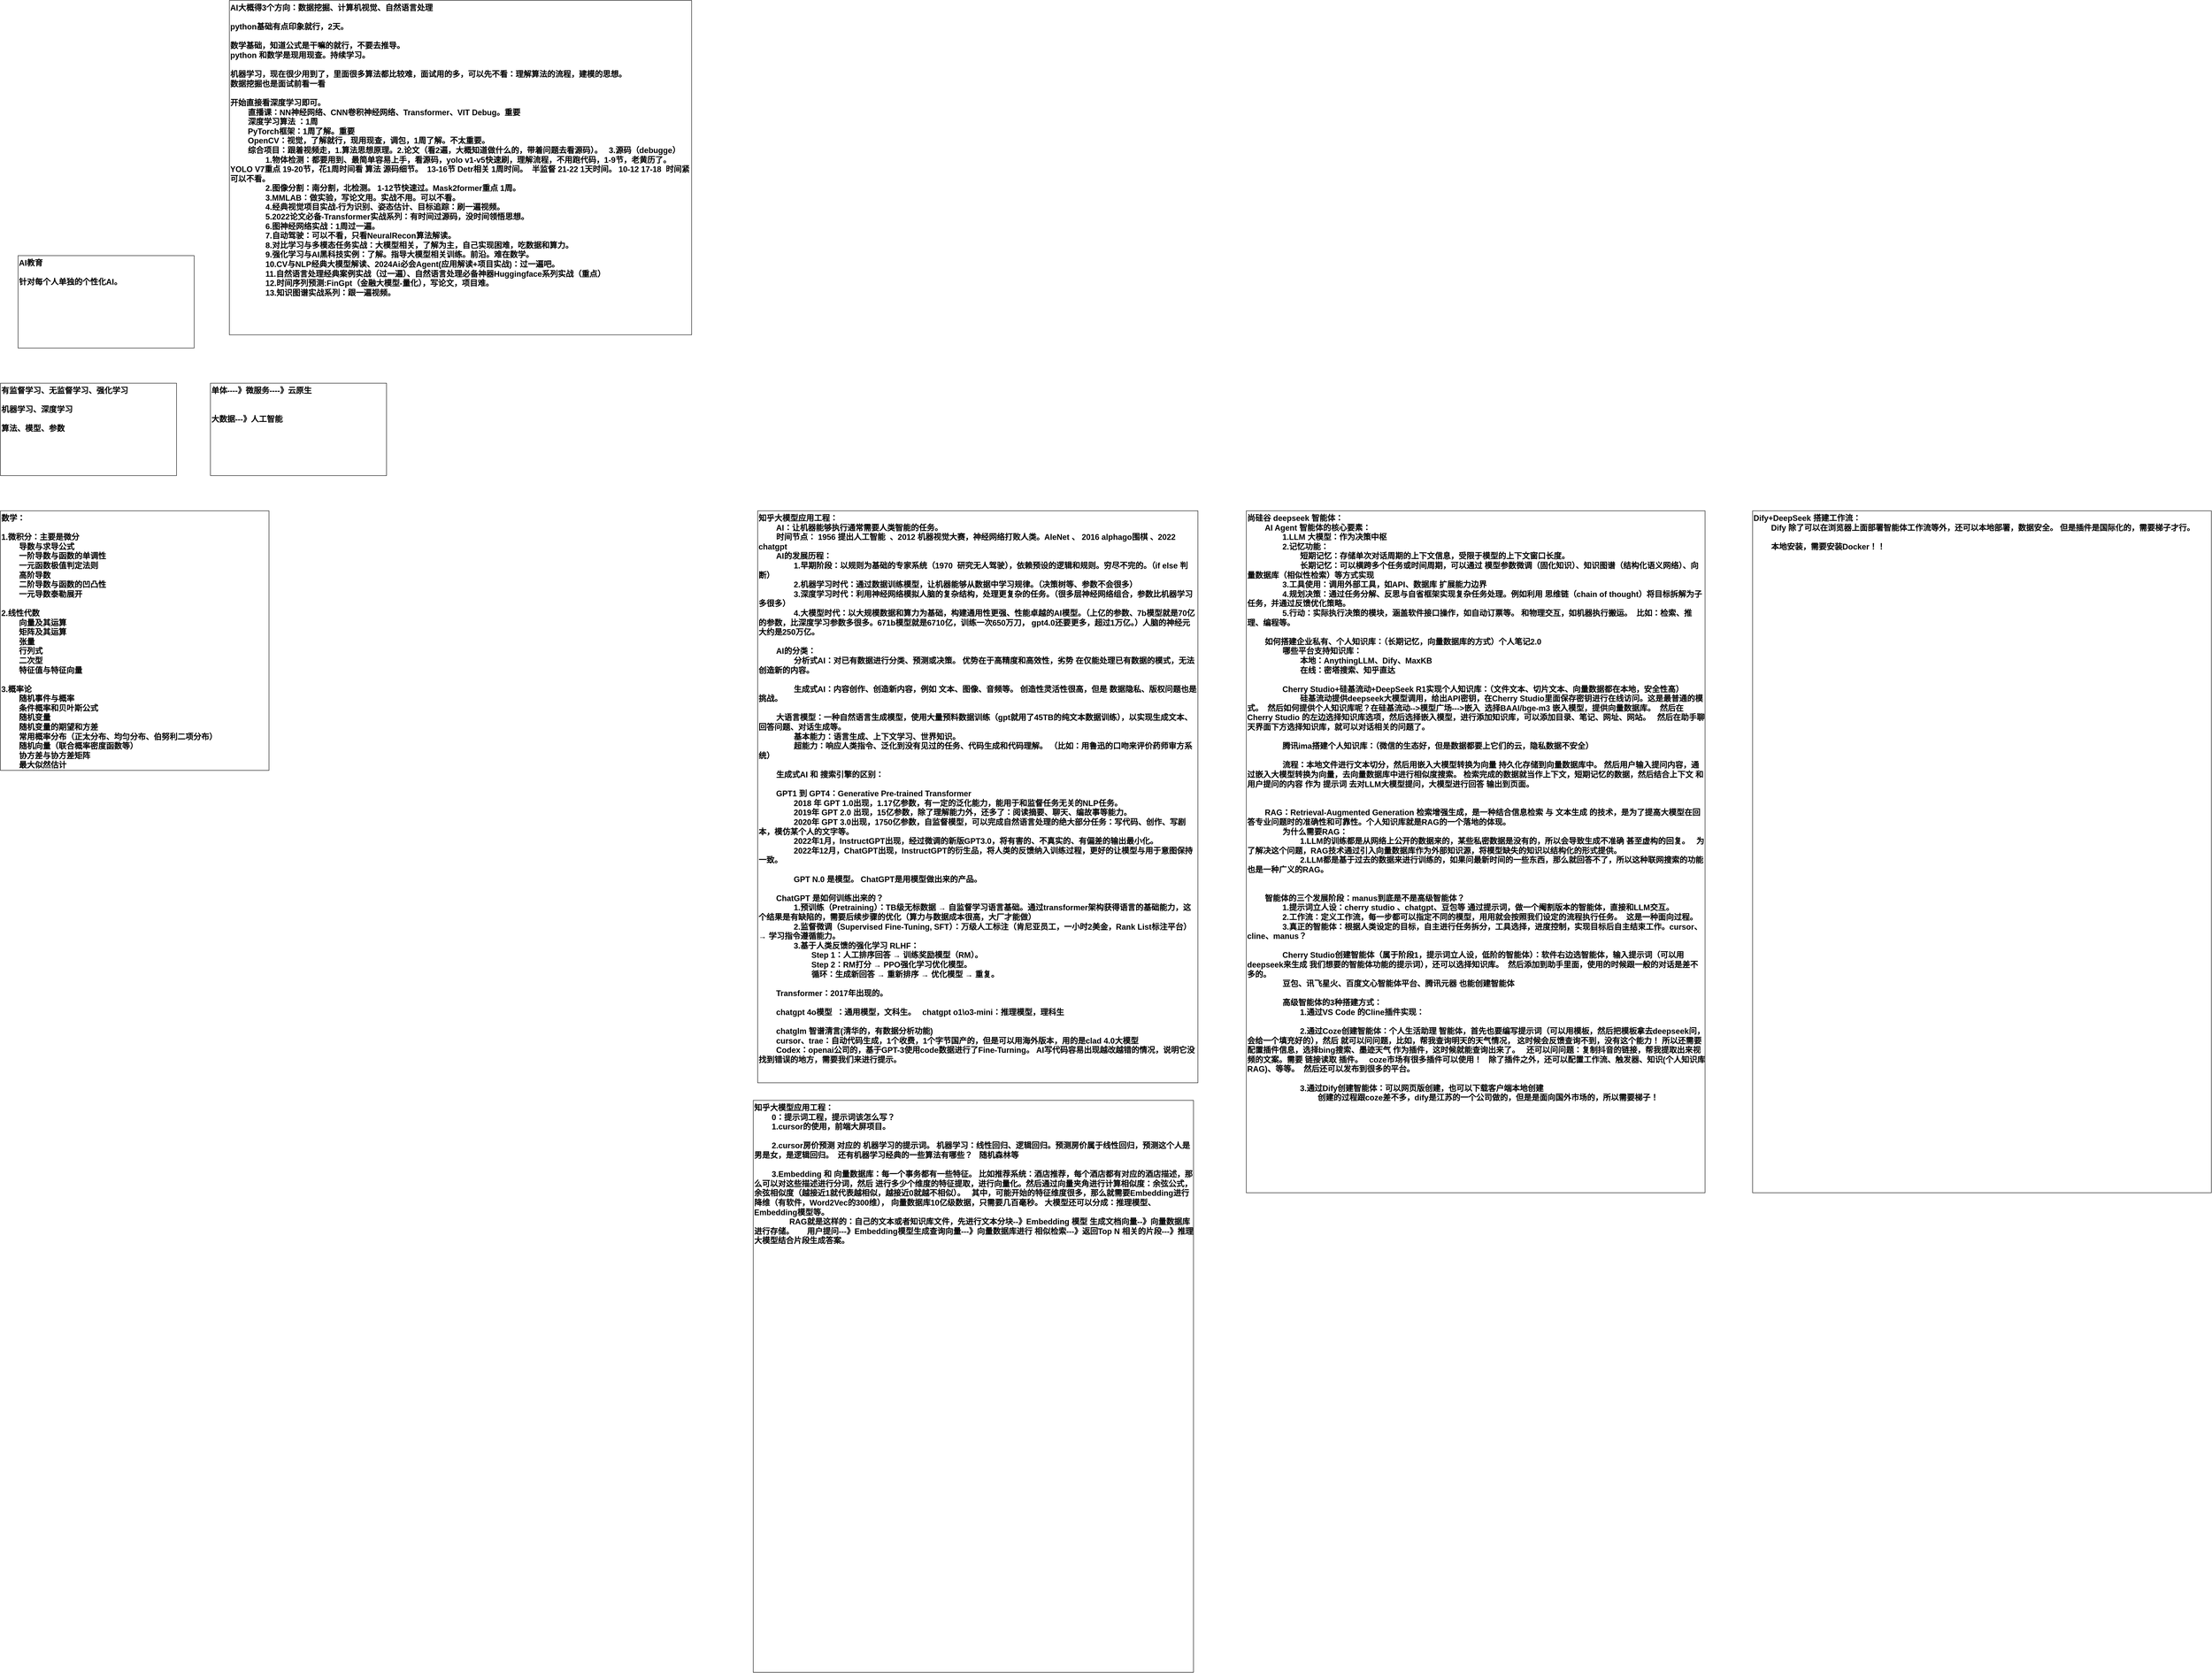 <mxfile version="28.0.1">
  <diagram name="第 1 页" id="s3n8gG0fuKqffe70A_rA">
    <mxGraphModel dx="2341" dy="2388" grid="1" gridSize="10" guides="1" tooltips="1" connect="1" arrows="1" fold="1" page="1" pageScale="1" pageWidth="827" pageHeight="1169" math="0" shadow="0">
      <root>
        <mxCell id="0" />
        <mxCell id="1" parent="0" />
        <mxCell id="pCqtwlNCeUda_szj-wWr-1" value="有监督学习、无监督学习、强化学习&lt;div&gt;&lt;br&gt;&lt;/div&gt;&lt;div&gt;机器学习、深度学习&lt;/div&gt;&lt;div&gt;&lt;br&gt;&lt;/div&gt;&lt;div&gt;算法、模型、参数&lt;/div&gt;" style="rounded=0;whiteSpace=wrap;html=1;strokeWidth=1;fontSize=18;verticalAlign=top;align=left;fontStyle=1" parent="1" vertex="1">
          <mxGeometry x="350" y="350" width="400" height="210" as="geometry" />
        </mxCell>
        <mxCell id="pCqtwlNCeUda_szj-wWr-2" value="单体----》微服务----》云原生&lt;div&gt;&lt;br&gt;&lt;/div&gt;&lt;div&gt;&lt;br&gt;&lt;/div&gt;&lt;div&gt;大数据---》人工智能&lt;/div&gt;" style="rounded=0;whiteSpace=wrap;html=1;strokeWidth=1;fontSize=18;verticalAlign=top;align=left;fontStyle=1" parent="1" vertex="1">
          <mxGeometry x="827" y="350" width="400" height="210" as="geometry" />
        </mxCell>
        <mxCell id="pCqtwlNCeUda_szj-wWr-3" value="AI教育&lt;div&gt;&lt;br&gt;&lt;/div&gt;&lt;div&gt;针对每个人单独的个性化AI。&lt;/div&gt;" style="rounded=0;whiteSpace=wrap;html=1;strokeWidth=1;fontSize=18;verticalAlign=top;align=left;fontStyle=1" parent="1" vertex="1">
          <mxGeometry x="390" y="60" width="400" height="210" as="geometry" />
        </mxCell>
        <mxCell id="UERRzto7p0Ywzh5H4U2g-1" value="&lt;div&gt;AI大概得3个方向：数据挖掘、计算机视觉、自然语言处理&lt;/div&gt;&lt;div&gt;&lt;br&gt;&lt;/div&gt;python基础有点印象就行，2天。&lt;div&gt;&lt;br&gt;&lt;/div&gt;&lt;div&gt;数学基础，知道公式是干嘛的就行，不要去推导。&lt;/div&gt;&lt;div&gt;python 和数学是现用现查。持续学习。&lt;/div&gt;&lt;div&gt;&lt;br&gt;&lt;/div&gt;&lt;div&gt;机器学习，现在很少用到了，里面很多算法都比较难，面试用的多，可以先不看：理解算法的流程，建模的思想。&lt;/div&gt;&lt;div&gt;数据挖掘也是面试前看一看&lt;/div&gt;&lt;div&gt;&lt;br&gt;&lt;/div&gt;&lt;div&gt;开始直接看深度学习即可。&lt;/div&gt;&lt;div&gt;&lt;span style=&quot;white-space: pre;&quot;&gt;&#x9;&lt;/span&gt;直播课：NN神经网络、CNN卷积神经网络、Transformer、VIT Debug。重要&lt;br&gt;&lt;/div&gt;&lt;div&gt;&lt;span style=&quot;white-space: pre;&quot;&gt;&#x9;&lt;/span&gt;深度学习算法 ：1周&lt;br&gt;&lt;/div&gt;&lt;div&gt;&lt;span style=&quot;white-space: pre;&quot;&gt;&#x9;&lt;/span&gt;PyTorch框架：1周了解。重要&lt;br&gt;&lt;/div&gt;&lt;div&gt;&lt;span style=&quot;white-space: pre;&quot;&gt;&#x9;&lt;/span&gt;OpenCV：视觉，了解就行，现用现查，调包，1周了解。不太重要。&lt;br&gt;&lt;/div&gt;&lt;div&gt;&lt;span style=&quot;white-space: pre;&quot;&gt;&#x9;&lt;/span&gt;综合项目：跟着视频走，1.算法思想原理。2.论文（看2遍，大概知道做什么的，带着问题去看源码）。&amp;nbsp; &amp;nbsp;3.源码（debugge）&amp;nbsp;&amp;nbsp;&lt;br&gt;&lt;/div&gt;&lt;div&gt;&lt;span style=&quot;white-space: pre;&quot;&gt;&#x9;&lt;/span&gt;&lt;span style=&quot;white-space: pre;&quot;&gt;&#x9;&lt;/span&gt;1.物体检测：都要用到、最简单容易上手，看源码，yolo v1-v5快速刷，理解流程，不用跑代码，1-9节，老黄历了。YOLO V7重点 19-20节，花1周时间看 算法 源码细节。&amp;nbsp; 13-16节 Detr相关 1周时间。&amp;nbsp; 半监督 21-22 1天时间。 10-12 17-18&amp;nbsp; 时间紧可以不看。&lt;br&gt;&lt;/div&gt;&lt;div&gt;&lt;span style=&quot;white-space: pre;&quot;&gt;&#x9;&lt;/span&gt;&lt;span style=&quot;white-space: pre;&quot;&gt;&#x9;&lt;/span&gt;2.图像分割：南分割，北检测。 1-12节快速过。Mask2former重点 1周。&lt;br&gt;&lt;/div&gt;&lt;div&gt;&lt;span style=&quot;white-space: pre;&quot;&gt;&#x9;&lt;/span&gt;&lt;span style=&quot;white-space: pre;&quot;&gt;&#x9;&lt;/span&gt;3.MMLAB：做实验，写论文用。实战不用。可以不看。&lt;br&gt;&lt;/div&gt;&lt;div&gt;&lt;span style=&quot;white-space: pre;&quot;&gt;&#x9;&lt;/span&gt;&lt;span style=&quot;white-space: pre;&quot;&gt;&#x9;&lt;/span&gt;4.&lt;span style=&quot;background-color: initial;&quot;&gt;经典视觉项目实战-行为识别、姿态估计、目标追踪：刷一遍视频。&lt;/span&gt;&lt;br&gt;&lt;/div&gt;&lt;div&gt;&lt;span style=&quot;background-color: initial;&quot;&gt;&lt;span style=&quot;white-space: pre;&quot;&gt;&#x9;&lt;/span&gt;&lt;span style=&quot;white-space: pre;&quot;&gt;&#x9;&lt;/span&gt;5.&lt;/span&gt;&lt;span style=&quot;background-color: initial;&quot;&gt;2022论⽂必备-Transformer实战系列：有时间过源码，没时间领悟思想。&lt;/span&gt;&lt;span style=&quot;background-color: initial;&quot;&gt;&lt;br&gt;&lt;/span&gt;&lt;/div&gt;&lt;div&gt;&lt;span style=&quot;background-color: initial;&quot;&gt;&lt;span style=&quot;white-space: pre;&quot;&gt;&#x9;&lt;/span&gt;&lt;span style=&quot;white-space: pre;&quot;&gt;&#x9;&lt;/span&gt;6.&lt;/span&gt;&lt;span style=&quot;background-color: initial;&quot;&gt;图神经网络实战：1周过一遍。&lt;/span&gt;&lt;span style=&quot;background-color: initial;&quot;&gt;&lt;br&gt;&lt;/span&gt;&lt;/div&gt;&lt;div&gt;&lt;span style=&quot;background-color: initial;&quot;&gt;&lt;span style=&quot;white-space: pre;&quot;&gt;&#x9;&lt;/span&gt;&lt;span style=&quot;white-space: pre;&quot;&gt;&#x9;&lt;/span&gt;7.自动驾驶：可以不看，只看&lt;/span&gt;&lt;span style=&quot;background-color: initial;&quot;&gt;NeuralRecon算法解读。&lt;/span&gt;&lt;span style=&quot;background-color: initial;&quot;&gt;&lt;br&gt;&lt;/span&gt;&lt;/div&gt;&lt;div&gt;&lt;span style=&quot;background-color: initial;&quot;&gt;&lt;span style=&quot;white-space: pre;&quot;&gt;&#x9;&lt;/span&gt;&lt;span style=&quot;white-space: pre;&quot;&gt;&#x9;&lt;/span&gt;8.&lt;/span&gt;&lt;span style=&quot;background-color: initial;&quot;&gt;对比学习与多模态任务实战：大模型相关，了解为主，自己实现困难，吃数据和算力。&lt;/span&gt;&lt;/div&gt;&lt;div&gt;&lt;span style=&quot;background-color: initial;&quot;&gt;&lt;span style=&quot;white-space: pre;&quot;&gt;&#x9;&lt;/span&gt;&lt;span style=&quot;white-space: pre;&quot;&gt;&#x9;&lt;/span&gt;9.&lt;/span&gt;&lt;span style=&quot;background-color: initial;&quot;&gt;强化学习与AI黑科技实例：了解。指导大模型相关训练。前沿。难在数学。&lt;/span&gt;&lt;span style=&quot;background-color: initial;&quot;&gt;&lt;br&gt;&lt;/span&gt;&lt;/div&gt;&lt;div&gt;&lt;span style=&quot;background-color: initial;&quot;&gt;&lt;span style=&quot;white-space: pre;&quot;&gt;&#x9;&lt;/span&gt;&lt;span style=&quot;white-space: pre;&quot;&gt;&#x9;&lt;/span&gt;10.&lt;/span&gt;&lt;span style=&quot;background-color: initial;&quot;&gt;CV与NLP经典大模型解读、&lt;/span&gt;&lt;span style=&quot;background-color: initial;&quot;&gt;2024Ai必会Agent(应用解读+项目实战)：过一遍吧。&lt;/span&gt;&lt;span style=&quot;background-color: initial;&quot;&gt;&lt;br&gt;&lt;/span&gt;&lt;/div&gt;&lt;div&gt;&lt;span style=&quot;background-color: initial;&quot;&gt;&lt;span style=&quot;white-space: pre;&quot;&gt;&#x9;&lt;/span&gt;&lt;span style=&quot;white-space: pre;&quot;&gt;&#x9;&lt;/span&gt;11.&lt;/span&gt;&lt;span style=&quot;background-color: initial;&quot;&gt;自然语言处理经典案例实战（过一遍）、&lt;/span&gt;&lt;span style=&quot;background-color: initial;&quot;&gt;自然语言处理必备神器Huggingface系列实战（重点）&lt;/span&gt;&lt;span style=&quot;background-color: initial;&quot;&gt;&lt;br&gt;&lt;/span&gt;&lt;/div&gt;&lt;div&gt;&lt;span style=&quot;background-color: initial;&quot;&gt;&lt;span style=&quot;white-space: pre;&quot;&gt;&#x9;&lt;/span&gt;&lt;span style=&quot;white-space: pre;&quot;&gt;&#x9;&lt;/span&gt;12.&lt;/span&gt;&lt;span style=&quot;background-color: initial;&quot;&gt;时间序列预测:FinGpt（金融大模型-量化），写论文，项目难。&lt;/span&gt;&lt;span style=&quot;background-color: initial;&quot;&gt;&lt;br&gt;&lt;/span&gt;&lt;/div&gt;&lt;div&gt;&lt;span style=&quot;background-color: initial;&quot;&gt;&lt;span style=&quot;white-space: pre;&quot;&gt;&#x9;&lt;/span&gt;&lt;span style=&quot;white-space: pre;&quot;&gt;&#x9;&lt;/span&gt;13.&lt;/span&gt;&lt;span style=&quot;background-color: initial;&quot;&gt;知识图谱实战系列：跟一遍视频。&lt;/span&gt;&lt;span style=&quot;background-color: initial;&quot;&gt;&lt;br&gt;&lt;/span&gt;&lt;/div&gt;&lt;div&gt;&lt;br&gt;&lt;/div&gt;" style="rounded=0;whiteSpace=wrap;html=1;strokeWidth=1;fontSize=18;verticalAlign=top;align=left;fontStyle=1" parent="1" vertex="1">
          <mxGeometry x="870" y="-520" width="1050" height="760" as="geometry" />
        </mxCell>
        <mxCell id="t3_tLmCTC4oEfzODwhHY-1" value="数学：&lt;div&gt;&lt;br&gt;&lt;/div&gt;&lt;div&gt;1.微积分：主要是微分&lt;/div&gt;&lt;div&gt;&lt;span style=&quot;white-space: pre;&quot;&gt;&#x9;&lt;/span&gt;&lt;span style=&quot;background-color: initial;&quot;&gt;导数与求导公式&amp;nbsp;&lt;/span&gt;&lt;/div&gt;&lt;div&gt;&lt;span style=&quot;background-color: initial;&quot;&gt;&lt;span style=&quot;white-space: pre;&quot;&gt;&#x9;&lt;/span&gt;一阶导数与函数的单调性&amp;nbsp;&lt;/span&gt;&lt;/div&gt;&lt;div&gt;&lt;span style=&quot;background-color: initial;&quot;&gt;&lt;span style=&quot;white-space: pre;&quot;&gt;&#x9;&lt;/span&gt;一元函数极值判定法则&amp;nbsp;&lt;/span&gt;&lt;/div&gt;&lt;div&gt;&lt;span style=&quot;background-color: initial;&quot;&gt;&lt;span style=&quot;white-space: pre;&quot;&gt;&#x9;&lt;/span&gt;高阶导数&amp;nbsp;&lt;/span&gt;&lt;/div&gt;&lt;div&gt;&lt;span style=&quot;background-color: initial;&quot;&gt;&lt;span style=&quot;white-space: pre;&quot;&gt;&#x9;&lt;/span&gt;二阶导数与函数的凹凸性&lt;/span&gt;&lt;/div&gt;&lt;div&gt;&lt;span style=&quot;background-color: initial;&quot;&gt;&lt;span style=&quot;white-space: pre;&quot;&gt;&#x9;&lt;/span&gt;一元导数泰勒展开&lt;/span&gt;&lt;br&gt;&lt;/div&gt;&lt;div&gt;&lt;span style=&quot;white-space: pre;&quot;&gt;&#x9;&lt;/span&gt;&lt;/div&gt;&lt;div&gt;2.线性代数&lt;/div&gt;&lt;div&gt;&lt;span style=&quot;white-space: pre;&quot;&gt;&#x9;&lt;/span&gt;&lt;span style=&quot;background-color: initial;&quot;&gt;向量及其运算&amp;nbsp;&lt;/span&gt;&lt;/div&gt;&lt;div&gt;&lt;span style=&quot;background-color: initial;&quot;&gt;&lt;span style=&quot;white-space: pre;&quot;&gt;&#x9;&lt;/span&gt;矩阵及其运算&amp;nbsp;&lt;/span&gt;&lt;/div&gt;&lt;div&gt;&lt;span style=&quot;background-color: initial;&quot;&gt;&lt;span style=&quot;white-space: pre;&quot;&gt;&#x9;&lt;/span&gt;张量&amp;nbsp;&lt;/span&gt;&lt;/div&gt;&lt;div&gt;&lt;span style=&quot;background-color: initial;&quot;&gt;&lt;span style=&quot;white-space: pre;&quot;&gt;&#x9;&lt;/span&gt;行列式&amp;nbsp;&lt;/span&gt;&lt;/div&gt;&lt;div&gt;&lt;span style=&quot;background-color: initial;&quot;&gt;&lt;span style=&quot;white-space: pre;&quot;&gt;&#x9;&lt;/span&gt;二次型&amp;nbsp;&lt;/span&gt;&lt;/div&gt;&lt;div&gt;&lt;span style=&quot;background-color: initial;&quot;&gt;&lt;span style=&quot;white-space: pre;&quot;&gt;&#x9;&lt;/span&gt;特征值与特征向量&lt;/span&gt;&lt;br&gt;&lt;/div&gt;&lt;div&gt;&lt;span style=&quot;background-color: initial;&quot;&gt;&lt;br&gt;&lt;/span&gt;&lt;/div&gt;&lt;div&gt;&lt;span style=&quot;background-color: initial;&quot;&gt;3.概率论&lt;/span&gt;&lt;/div&gt;&lt;div&gt;&lt;span style=&quot;background-color: initial;&quot;&gt;&lt;span style=&quot;white-space: pre;&quot;&gt;&#x9;&lt;/span&gt;&lt;/span&gt;&lt;span style=&quot;background-color: initial;&quot;&gt;随机事件与概率&amp;nbsp;&lt;/span&gt;&lt;/div&gt;&lt;div&gt;&lt;span style=&quot;background-color: initial;&quot;&gt;&lt;span style=&quot;white-space: pre;&quot;&gt;&#x9;&lt;/span&gt;条件概率和贝叶斯公式&amp;nbsp;&lt;/span&gt;&lt;/div&gt;&lt;div&gt;&lt;span style=&quot;background-color: initial;&quot;&gt;&lt;span style=&quot;white-space: pre;&quot;&gt;&#x9;&lt;/span&gt;随机变量&amp;nbsp;&lt;/span&gt;&lt;/div&gt;&lt;div&gt;&lt;span style=&quot;background-color: initial;&quot;&gt;&lt;span style=&quot;white-space: pre;&quot;&gt;&#x9;&lt;/span&gt;随机变量的期望和方差&amp;nbsp;&lt;/span&gt;&lt;/div&gt;&lt;div&gt;&lt;span style=&quot;background-color: initial;&quot;&gt;&lt;span style=&quot;white-space: pre;&quot;&gt;&#x9;&lt;/span&gt;常用概率分布（正太分布、均匀分布、伯努利二项分布）&amp;nbsp;&lt;/span&gt;&lt;/div&gt;&lt;div&gt;&lt;span style=&quot;background-color: initial;&quot;&gt;&lt;span style=&quot;white-space: pre;&quot;&gt;&#x9;&lt;/span&gt;随机向量（联合概率密度函数等）&amp;nbsp;&lt;/span&gt;&lt;/div&gt;&lt;div&gt;&lt;span style=&quot;background-color: initial;&quot;&gt;&lt;span style=&quot;white-space: pre;&quot;&gt;&#x9;&lt;/span&gt;协方差与协方差矩阵&amp;nbsp;&lt;/span&gt;&lt;/div&gt;&lt;div&gt;&lt;span style=&quot;background-color: initial;&quot;&gt;&lt;span style=&quot;white-space: pre;&quot;&gt;&#x9;&lt;/span&gt;最大似然估计&lt;/span&gt;&lt;/div&gt;" style="rounded=0;whiteSpace=wrap;html=1;strokeWidth=1;fontSize=18;verticalAlign=top;align=left;fontStyle=1" parent="1" vertex="1">
          <mxGeometry x="350" y="640" width="610" height="590" as="geometry" />
        </mxCell>
        <mxCell id="qNZhrjiJEfoRgxbAfV7_-1" value="知乎大模型应用工程：&lt;div&gt;&lt;span style=&quot;white-space: pre;&quot;&gt;&#x9;&lt;/span&gt;AI：让机器能够执行通常需要人类智能的任务。&lt;/div&gt;&lt;div&gt;&lt;span style=&quot;white-space: pre;&quot;&gt;&#x9;&lt;/span&gt;时间节点： 1956 提出人工智能&amp;nbsp; 、2012 机器视觉大赛，神经网络打败人类。AleNet 、 2016 alphago围棋 、2022 chatgpt&lt;br&gt;&lt;div&gt;&lt;span style=&quot;white-space: pre;&quot;&gt;&#x9;&lt;/span&gt;AI的发展历程：&lt;br&gt;&lt;/div&gt;&lt;div&gt;&lt;span style=&quot;white-space: pre;&quot;&gt;&#x9;&lt;/span&gt;&lt;span style=&quot;white-space: pre;&quot;&gt;&#x9;&lt;/span&gt;1.早期阶段：以规则为基础的专家系统（1970&amp;nbsp; 研究无人驾驶），依赖预设的逻辑和规则。穷尽不完的。（if else 判断）&lt;br&gt;&lt;/div&gt;&lt;div&gt;&lt;span style=&quot;white-space: pre;&quot;&gt;&#x9;&lt;/span&gt;&lt;span style=&quot;white-space: pre;&quot;&gt;&#x9;&lt;/span&gt;2.机器学习时代：通过数据训练模型，让机器能够从数据中学习规律。（决策树等、参数不会很多）&lt;br&gt;&lt;/div&gt;&lt;/div&gt;&lt;div&gt;&lt;span style=&quot;white-space: pre;&quot;&gt;&#x9;&lt;/span&gt;&lt;span style=&quot;white-space: pre;&quot;&gt;&#x9;&lt;/span&gt;3.深度学习时代：利用神经网络模拟人脑的复杂结构，处理更复杂的任务。（很多层神经网络组合，参数比机器学习多很多）&lt;br&gt;&lt;/div&gt;&lt;div&gt;&lt;span style=&quot;white-space: pre;&quot;&gt;&#x9;&lt;/span&gt;&lt;span style=&quot;white-space: pre;&quot;&gt;&#x9;&lt;/span&gt;4.大模型时代：以大规模数据和算力为基础，构建通用性更强、性能卓越的AI模型。（上亿的参数、7b模型就是70亿的参数，比深度学习参数多很多。671b模型就是6710亿，训练一次650万刀， gpt4.0还要更多，超过1万亿。）&lt;span style=&quot;background-color: transparent; color: light-dark(rgb(0, 0, 0), rgb(255, 255, 255));&quot;&gt;人脑的神经元大约是250万亿。&lt;/span&gt;&lt;br&gt;&lt;/div&gt;&lt;div&gt;&lt;span style=&quot;white-space: pre;&quot;&gt;&#x9;&lt;/span&gt;&lt;br&gt;&lt;/div&gt;&lt;div&gt;&lt;span style=&quot;white-space: pre;&quot;&gt;&#x9;&lt;/span&gt;AI的分类：&lt;br&gt;&lt;/div&gt;&lt;div&gt;&lt;span style=&quot;white-space: pre;&quot;&gt;&#x9;&lt;/span&gt;&lt;span style=&quot;white-space: pre;&quot;&gt;&#x9;&lt;/span&gt;分析式AI：对已有数据进行分类、预测或决策。 优势在于高精度和高效性，劣势 在仅能处理已有数据的模式，无法创造新的内容。&lt;br&gt;&lt;/div&gt;&lt;div&gt;&lt;span style=&quot;white-space: pre;&quot;&gt;&#x9;&lt;/span&gt;&lt;span style=&quot;white-space: pre;&quot;&gt;&#x9;&lt;/span&gt;&lt;br&gt;&lt;/div&gt;&lt;div&gt;&lt;span style=&quot;white-space: pre;&quot;&gt;&#x9;&lt;/span&gt;&lt;span style=&quot;white-space: pre;&quot;&gt;&#x9;&lt;/span&gt;生成式AI：内容创作、创造新内容，例如 文本、图像、音频等。 创造性灵活性很高，但是 数据隐私、版权问题也是挑战。&lt;br&gt;&lt;/div&gt;&lt;div&gt;&lt;br&gt;&lt;/div&gt;&lt;div&gt;&lt;span style=&quot;white-space: pre;&quot;&gt;&#x9;&lt;/span&gt;大语言模型：一种自然语言生成模型，使用大量预料数据训练（gpt就用了45TB的纯文本数据训练），以实现生成文本、回答问题、对话生成等。&lt;br&gt;&lt;/div&gt;&lt;div&gt;&lt;span style=&quot;white-space: pre;&quot;&gt;&#x9;&lt;/span&gt;&lt;span style=&quot;white-space: pre;&quot;&gt;&#x9;&lt;/span&gt;基本能力：语言生成、上下文学习、世界知识。&lt;br&gt;&lt;/div&gt;&lt;div&gt;&lt;span style=&quot;white-space: pre;&quot;&gt;&#x9;&lt;/span&gt;&lt;span style=&quot;white-space: pre;&quot;&gt;&#x9;&lt;/span&gt;超能力：响应人类指令、泛化到没有见过的任务、代码生成和代码理解。 （比如：用鲁迅的口吻来评价药师审方系统）&lt;br&gt;&lt;/div&gt;&lt;div&gt;&lt;br&gt;&lt;/div&gt;&lt;div&gt;&lt;span style=&quot;white-space: pre;&quot;&gt;&#x9;&lt;/span&gt;生成式AI 和 搜索引擎的区别：&lt;br&gt;&lt;/div&gt;&lt;div&gt;&lt;br&gt;&lt;/div&gt;&lt;div&gt;&lt;span style=&quot;white-space: pre;&quot;&gt;&#x9;&lt;/span&gt;GPT1 到 GPT4：Generative Pre-trained Transformer&lt;br&gt;&lt;/div&gt;&lt;div&gt;&lt;span style=&quot;white-space: pre;&quot;&gt;&#x9;&lt;/span&gt;&lt;span style=&quot;white-space: pre;&quot;&gt;&#x9;&lt;/span&gt;2018 年 GPT 1.0出现，1.17亿参数，有一定的泛化能力，能用于和监督任务无关的NLP任务。&lt;br&gt;&lt;/div&gt;&lt;div&gt;&lt;span style=&quot;white-space: pre;&quot;&gt;&#x9;&lt;/span&gt;&lt;span style=&quot;white-space: pre;&quot;&gt;&#x9;&lt;/span&gt;2019年 GPT 2.0 出现，15亿参数，除了理解能力外，还多了：阅读摘要、聊天、编故事等能力。&lt;br&gt;&lt;/div&gt;&lt;div&gt;&lt;span style=&quot;white-space: pre;&quot;&gt;&#x9;&lt;/span&gt;&lt;span style=&quot;white-space: pre;&quot;&gt;&#x9;&lt;/span&gt;2020年 GPT 3.0出现，1750亿参数，自监督模型，可以完成自然语言处理的绝大部分任务：写代码、创作、写剧本，模仿某个人的文字等。&lt;/div&gt;&lt;div&gt;&lt;span style=&quot;white-space: pre;&quot;&gt;&#x9;&lt;/span&gt;&lt;span style=&quot;white-space: pre;&quot;&gt;&#x9;&lt;/span&gt;2022年1月，InstructGPT出现，经过微调的新版GPT3.0，将有害的、不真实的、有偏差的输出最小化。&lt;br&gt;&lt;/div&gt;&lt;div&gt;&lt;span style=&quot;white-space: pre;&quot;&gt;&#x9;&lt;/span&gt;&lt;span style=&quot;white-space: pre;&quot;&gt;&#x9;&lt;/span&gt;2022年12月，ChatGPT出现，&lt;span style=&quot;background-color: transparent; color: light-dark(rgb(0, 0, 0), rgb(255, 255, 255));&quot;&gt;InstructGPT的衍生品，将人类的反馈纳入训练过程，更好的让模型与用于意图保持一致。&lt;/span&gt;&lt;br&gt;&lt;/div&gt;&lt;div&gt;&lt;span style=&quot;background-color: transparent; color: light-dark(rgb(0, 0, 0), rgb(255, 255, 255));&quot;&gt;&lt;br&gt;&lt;/span&gt;&lt;/div&gt;&lt;div&gt;&lt;span style=&quot;background-color: transparent; color: light-dark(rgb(0, 0, 0), rgb(255, 255, 255));&quot;&gt;&lt;span style=&quot;white-space: pre;&quot;&gt;&#x9;&lt;/span&gt;&lt;span style=&quot;white-space: pre;&quot;&gt;&#x9;&lt;/span&gt;GPT N.0 是模型。 ChatGPT是用模型做出来的产品。&lt;br&gt;&lt;/span&gt;&lt;/div&gt;&lt;div&gt;&lt;span style=&quot;background-color: transparent; color: light-dark(rgb(0, 0, 0), rgb(255, 255, 255));&quot;&gt;&lt;br&gt;&lt;/span&gt;&lt;/div&gt;&lt;div&gt;&lt;span style=&quot;background-color: transparent; color: light-dark(rgb(0, 0, 0), rgb(255, 255, 255));&quot;&gt;&lt;span style=&quot;white-space: pre;&quot;&gt;&#x9;&lt;/span&gt;ChatGPT 是如何训练出来的？&lt;br&gt;&lt;/span&gt;&lt;/div&gt;&lt;div&gt;&lt;span style=&quot;background-color: transparent; color: light-dark(rgb(0, 0, 0), rgb(255, 255, 255));&quot;&gt;&lt;span style=&quot;white-space: pre;&quot;&gt;&#x9;&lt;/span&gt;&lt;span style=&quot;white-space: pre;&quot;&gt;&#x9;&lt;/span&gt;1.&lt;/span&gt;&lt;span style=&quot;background-color: transparent;&quot;&gt;预训练​​&lt;/span&gt;&lt;span style=&quot;background-color: transparent;&quot;&gt;（Pretraining）&lt;/span&gt;&lt;span style=&quot;background-color: transparent; color: light-dark(rgb(0, 0, 0), rgb(255, 255, 255));&quot;&gt;：TB级无标数据 → 自监督学习语言基础。通过transformer架构获得语言的基础能力，这个结果是有缺陷的，需要后续步骤的优化（算力与数据成本很高，大厂才能做）&lt;/span&gt;&lt;/div&gt;&lt;div&gt;​​&lt;span style=&quot;white-space: pre;&quot;&gt;&#x9;&lt;/span&gt;&lt;span style=&quot;white-space: pre;&quot;&gt;&#x9;&lt;/span&gt;2.监督微调​​（Supervised Fine-Tuning, SFT）：万级人工标注（肯尼亚员工，一小时2美金，Rank List标注平台） → 学习指令遵循能力。&lt;/div&gt;&lt;div&gt;&lt;span style=&quot;white-space: pre;&quot;&gt;&#x9;&lt;/span&gt;&lt;span style=&quot;white-space: pre;&quot;&gt;&#x9;&lt;/span&gt;​​3.基于人类反馈的强化学习 RLHF​​：&lt;/div&gt;&lt;div&gt;​​&lt;span style=&quot;white-space: pre;&quot;&gt;&#x9;&lt;/span&gt;&lt;span style=&quot;white-space: pre;&quot;&gt;&#x9;&lt;/span&gt;&lt;span style=&quot;white-space: pre;&quot;&gt;&#x9;&lt;/span&gt;Step 1​​：人工排序回答 → 训练奖励模型（RM）。&lt;/div&gt;&lt;div&gt;​​&lt;span style=&quot;white-space: pre;&quot;&gt;&#x9;&lt;/span&gt;&lt;span style=&quot;white-space: pre;&quot;&gt;&#x9;&lt;/span&gt;&lt;span style=&quot;white-space: pre;&quot;&gt;&#x9;&lt;/span&gt;Step 2​​：RM打分 → PPO强化学习优化模型。&lt;/div&gt;&lt;div&gt;​​&lt;span style=&quot;white-space: pre;&quot;&gt;&#x9;&lt;/span&gt;&lt;span style=&quot;white-space: pre;&quot;&gt;&#x9;&lt;/span&gt;&lt;span style=&quot;white-space: pre;&quot;&gt;&#x9;&lt;/span&gt;循环​​：生成新回答 → 重新排序 → 优化模型 → 重复。&lt;/div&gt;&lt;div&gt;&lt;br&gt;&lt;/div&gt;&lt;div&gt;&lt;span style=&quot;white-space: pre;&quot;&gt;&#x9;&lt;/span&gt;Transformer：2017年出现的。&lt;br&gt;&lt;/div&gt;&lt;div&gt;&lt;br&gt;&lt;/div&gt;&lt;div&gt;&lt;span style=&quot;white-space: pre;&quot;&gt;&#x9;&lt;/span&gt;chatgpt 4o模型&amp;nbsp; ：通用模型，文科生。&amp;nbsp; &amp;nbsp;chatgpt o1\o3-mini：推理模型，理科生&lt;br&gt;&lt;/div&gt;&lt;div&gt;&lt;br&gt;&lt;/div&gt;&lt;div&gt;&lt;span style=&quot;white-space: pre;&quot;&gt;&#x9;&lt;/span&gt;chatglm 智谱清言(清华的，有数据分析功能)&lt;br&gt;&lt;/div&gt;&lt;div&gt;&lt;span style=&quot;white-space: pre;&quot;&gt;&#x9;&lt;/span&gt;&lt;span style=&quot;background-color: transparent; color: light-dark(rgb(0, 0, 0), rgb(255, 255, 255));&quot;&gt;cursor、trae：自动代码生成，1个收费，1个字节国产的，但是可以用海外版本，用的是clad 4.0大模型&lt;/span&gt;&lt;br&gt;&lt;/div&gt;&lt;div&gt;&lt;span style=&quot;white-space: pre;&quot;&gt;&#x9;&lt;/span&gt;Codex：openai公司的，基于GPT-3使用code数据进行了Fine-Turning。 AI写代码容易出现越改越错的情况，说明它没找到错误的地方，需要我们来进行提示。&lt;br&gt;&lt;/div&gt;" style="rounded=0;whiteSpace=wrap;html=1;strokeWidth=1;fontSize=18;verticalAlign=top;align=left;fontStyle=1" parent="1" vertex="1">
          <mxGeometry x="2070" y="640" width="1000" height="1300" as="geometry" />
        </mxCell>
        <mxCell id="UTwWFgi36fj4p7sl91PF-1" value="尚硅谷 deepseek 智能体：&lt;div&gt;&lt;span style=&quot;white-space: pre;&quot;&gt;&#x9;&lt;/span&gt;AI Agent 智能体的核心要素：&lt;br&gt;&lt;/div&gt;&lt;div&gt;&lt;span style=&quot;background-color: transparent; color: light-dark(rgb(0, 0, 0), rgb(255, 255, 255));&quot;&gt;&lt;span style=&quot;white-space: pre;&quot;&gt;&#x9;&lt;/span&gt;&lt;span style=&quot;white-space: pre;&quot;&gt;&#x9;&lt;/span&gt;1.LLM 大模型：作为决策中枢&lt;/span&gt;&lt;/div&gt;&lt;div&gt;&lt;span style=&quot;background-color: transparent; color: light-dark(rgb(0, 0, 0), rgb(255, 255, 255));&quot;&gt;&lt;span style=&quot;white-space: pre;&quot;&gt;&#x9;&lt;/span&gt;&lt;span style=&quot;white-space: pre;&quot;&gt;&#x9;&lt;/span&gt;2.记忆功能：&lt;/span&gt;&lt;/div&gt;&lt;div&gt;&lt;span style=&quot;background-color: transparent; color: light-dark(rgb(0, 0, 0), rgb(255, 255, 255));&quot;&gt;&lt;span style=&quot;white-space: pre;&quot;&gt;&#x9;&lt;/span&gt;&lt;span style=&quot;white-space: pre;&quot;&gt;&#x9;&lt;/span&gt;&lt;span style=&quot;white-space: pre;&quot;&gt;&#x9;&lt;/span&gt;短期记忆：存储单次对话周期的上下文信息，受限于模型的上下文窗口长度。&lt;br&gt;&lt;/span&gt;&lt;/div&gt;&lt;div&gt;&lt;span style=&quot;background-color: transparent; color: light-dark(rgb(0, 0, 0), rgb(255, 255, 255));&quot;&gt;&lt;span style=&quot;white-space: pre;&quot;&gt;&#x9;&lt;/span&gt;&lt;span style=&quot;white-space: pre;&quot;&gt;&#x9;&lt;/span&gt;&lt;span style=&quot;white-space: pre;&quot;&gt;&#x9;&lt;/span&gt;长期记忆：可以横跨多个任务或时间周期，可以通过 模型参数微调（固化知识）、知识图谱（结构化语义网络）、向量数据库（相似性检索）等方式实现&lt;br&gt;&lt;/span&gt;&lt;/div&gt;&lt;div&gt;&lt;span style=&quot;background-color: transparent; color: light-dark(rgb(0, 0, 0), rgb(255, 255, 255));&quot;&gt;&lt;span style=&quot;white-space: pre;&quot;&gt;&#x9;&lt;/span&gt;&lt;span style=&quot;white-space: pre;&quot;&gt;&#x9;&lt;/span&gt;3.工具使用：调用外部工具，如API、数据库 扩展能力边界&lt;br&gt;&lt;/span&gt;&lt;/div&gt;&lt;div&gt;&lt;span style=&quot;background-color: transparent; color: light-dark(rgb(0, 0, 0), rgb(255, 255, 255));&quot;&gt;&lt;span style=&quot;white-space: pre;&quot;&gt;&#x9;&lt;/span&gt;&lt;span style=&quot;white-space: pre;&quot;&gt;&#x9;&lt;/span&gt;4.规划决策：通过任务分解、反思与自省框架实现复杂任务处理。例如利用 思维链（chain of thought）将目标拆解为子任务，并通过反馈优化策略。&lt;br&gt;&lt;/span&gt;&lt;/div&gt;&lt;div&gt;&lt;span style=&quot;background-color: transparent; color: light-dark(rgb(0, 0, 0), rgb(255, 255, 255));&quot;&gt;&lt;span style=&quot;white-space: pre;&quot;&gt;&#x9;&lt;/span&gt;&lt;span style=&quot;white-space: pre;&quot;&gt;&#x9;&lt;/span&gt;5.行动：实际执行决策的模块，涵盖软件接口操作，如自动订票等。 和物理交互，如机器执行搬运。&amp;nbsp; 比如：检索、推理、编程等。&lt;br&gt;&lt;/span&gt;&lt;/div&gt;&lt;div&gt;&lt;span style=&quot;background-color: transparent; color: light-dark(rgb(0, 0, 0), rgb(255, 255, 255));&quot;&gt;&lt;br&gt;&lt;/span&gt;&lt;/div&gt;&lt;div&gt;&lt;span style=&quot;background-color: transparent; color: light-dark(rgb(0, 0, 0), rgb(255, 255, 255));&quot;&gt;&lt;span style=&quot;white-space: pre;&quot;&gt;&#x9;&lt;/span&gt;如何搭建企业私有、个人知识库：（长期记忆，向量数据库的方式）个人笔记2.0&lt;br&gt;&lt;/span&gt;&lt;/div&gt;&lt;div&gt;&lt;span style=&quot;background-color: transparent; color: light-dark(rgb(0, 0, 0), rgb(255, 255, 255));&quot;&gt;&lt;span style=&quot;white-space: pre;&quot;&gt;&#x9;&lt;/span&gt;&lt;span style=&quot;white-space: pre;&quot;&gt;&#x9;&lt;/span&gt;哪些平台支持知识库：&lt;br&gt;&lt;/span&gt;&lt;/div&gt;&lt;div&gt;&lt;span style=&quot;background-color: transparent; color: light-dark(rgb(0, 0, 0), rgb(255, 255, 255));&quot;&gt;&lt;span style=&quot;white-space: pre;&quot;&gt;&#x9;&lt;/span&gt;&lt;span style=&quot;white-space: pre;&quot;&gt;&#x9;&lt;/span&gt;&lt;span style=&quot;white-space: pre;&quot;&gt;&#x9;&lt;/span&gt;本地：AnythingLLM、Dify、MaxKB&lt;br&gt;&lt;/span&gt;&lt;/div&gt;&lt;div&gt;&lt;span style=&quot;background-color: transparent; color: light-dark(rgb(0, 0, 0), rgb(255, 255, 255));&quot;&gt;&lt;span style=&quot;white-space: pre;&quot;&gt;&#x9;&lt;/span&gt;&lt;span style=&quot;white-space: pre;&quot;&gt;&#x9;&lt;/span&gt;&lt;span style=&quot;white-space: pre;&quot;&gt;&#x9;&lt;/span&gt;在线：密塔搜索、知乎直达&lt;br&gt;&lt;/span&gt;&lt;/div&gt;&lt;div&gt;&lt;span style=&quot;background-color: transparent; color: light-dark(rgb(0, 0, 0), rgb(255, 255, 255));&quot;&gt;&lt;br&gt;&lt;/span&gt;&lt;/div&gt;&lt;div&gt;&lt;span style=&quot;background-color: transparent; color: light-dark(rgb(0, 0, 0), rgb(255, 255, 255));&quot;&gt;&lt;span style=&quot;white-space: pre;&quot;&gt;&#x9;&lt;/span&gt;&lt;span style=&quot;white-space: pre;&quot;&gt;&#x9;&lt;/span&gt;Cherry Studio+硅基流动+DeepSeek R1实现个人知识库：（文件文本、切片文本、向量数据都在本地，安全性高）&lt;br&gt;&lt;/span&gt;&lt;/div&gt;&lt;div&gt;&lt;span style=&quot;background-color: transparent; color: light-dark(rgb(0, 0, 0), rgb(255, 255, 255));&quot;&gt;&lt;span style=&quot;white-space: pre;&quot;&gt;&#x9;&lt;/span&gt;&lt;span style=&quot;white-space: pre;&quot;&gt;&#x9;&lt;/span&gt;&lt;span style=&quot;white-space: pre;&quot;&gt;&#x9;&lt;/span&gt;硅基流动提供deepseek大模型调用，给出API密钥，在Cherry Studio里面保存密钥进行在线访问。这是最普通的模式。&amp;nbsp; 然后如何提供个人知识库呢？在硅基流动--&amp;gt;模型广场---&amp;gt;嵌入&amp;nbsp; 选择BAAI/bge-m3 嵌入模型，提供向量数据库。&amp;nbsp; 然后在 Cherry Studio 的左边选择知识库选项，然后选择嵌入模型，进行添加知识库，可以添加目录、笔记、网址、网站。&amp;nbsp; &amp;nbsp;然后在助手聊天界面下方选择知识库，就可以对话相关的问题了。&lt;br&gt;&lt;/span&gt;&lt;/div&gt;&lt;div&gt;&lt;span style=&quot;background-color: transparent; color: light-dark(rgb(0, 0, 0), rgb(255, 255, 255));&quot;&gt;&lt;br&gt;&lt;/span&gt;&lt;/div&gt;&lt;div&gt;&lt;span style=&quot;background-color: transparent; color: light-dark(rgb(0, 0, 0), rgb(255, 255, 255));&quot;&gt;&lt;span style=&quot;white-space: pre;&quot;&gt;&#x9;&lt;/span&gt;&lt;span style=&quot;white-space: pre;&quot;&gt;&#x9;&lt;/span&gt;腾讯ima搭建个人知识库：（微信的生态好，但是数据都要上它们的云，隐私数据不安全）&amp;nbsp;&lt;br&gt;&lt;/span&gt;&lt;/div&gt;&lt;div&gt;&lt;span style=&quot;background-color: transparent; color: light-dark(rgb(0, 0, 0), rgb(255, 255, 255));&quot;&gt;&lt;br&gt;&lt;/span&gt;&lt;/div&gt;&lt;div&gt;&lt;span style=&quot;background-color: transparent; color: light-dark(rgb(0, 0, 0), rgb(255, 255, 255));&quot;&gt;&lt;span style=&quot;white-space: pre;&quot;&gt;&#x9;&lt;/span&gt;&lt;span style=&quot;white-space: pre;&quot;&gt;&#x9;&lt;/span&gt;流程：本地文件进行文本切分，然后用嵌入大模型转换为向量 持久化存储到向量数据库中。 然后用户输入提问内容，通过嵌入大模型转换为向量，去向量数据库中进行相似度搜索。 检索完成的数据就当作上下文，短期记忆的数据，然后结合上下文 和 用户提问的内容 作为 提示词 去对LLM大模型提问，大模型进行回答 输出到页面。&lt;br&gt;&lt;/span&gt;&lt;/div&gt;&lt;div&gt;&lt;span style=&quot;background-color: transparent; color: light-dark(rgb(0, 0, 0), rgb(255, 255, 255));&quot;&gt;&lt;br&gt;&lt;/span&gt;&lt;/div&gt;&lt;div&gt;&lt;span style=&quot;background-color: transparent; color: light-dark(rgb(0, 0, 0), rgb(255, 255, 255));&quot;&gt;&lt;br&gt;&lt;/span&gt;&lt;/div&gt;&lt;div&gt;&lt;span style=&quot;background-color: transparent; color: light-dark(rgb(0, 0, 0), rgb(255, 255, 255));&quot;&gt;&lt;span style=&quot;white-space: pre;&quot;&gt;&#x9;&lt;/span&gt;RAG：Retrieval-Augmented Generation 检索增强生成，是一种结合信息检索 与 文本生成 的技术，是为了提高大模型在回答专业问题时的准确性和可靠性。个人知识库就是RAG的一个落地的体现。&lt;br&gt;&lt;/span&gt;&lt;/div&gt;&lt;div&gt;&lt;span style=&quot;background-color: transparent; color: light-dark(rgb(0, 0, 0), rgb(255, 255, 255));&quot;&gt;&lt;span style=&quot;white-space: pre;&quot;&gt;&#x9;&lt;/span&gt;&lt;span style=&quot;white-space: pre;&quot;&gt;&#x9;&lt;/span&gt;为什么需要RAG：&lt;/span&gt;&lt;/div&gt;&lt;div&gt;&lt;span style=&quot;background-color: transparent; color: light-dark(rgb(0, 0, 0), rgb(255, 255, 255));&quot;&gt;&lt;span style=&quot;white-space: pre;&quot;&gt;&#x9;&lt;/span&gt;&lt;span style=&quot;white-space: pre;&quot;&gt;&#x9;&lt;/span&gt;&lt;span style=&quot;white-space: pre;&quot;&gt;&#x9;&lt;/span&gt;1.LLM的训练都是从网络上公开的数据来的，某些私密数据是没有的，所以会导致生成不准确 甚至虚构的回复。&amp;nbsp; &amp;nbsp;为了解决这个问题，RAG技术通过引入向量数据库作为外部知识源，将模型缺失的知识以结构化的形式提供。&lt;br&gt;&lt;/span&gt;&lt;/div&gt;&lt;div&gt;&lt;span style=&quot;background-color: transparent; color: light-dark(rgb(0, 0, 0), rgb(255, 255, 255));&quot;&gt;&lt;span style=&quot;white-space: pre;&quot;&gt;&#x9;&lt;/span&gt;&lt;span style=&quot;white-space: pre;&quot;&gt;&#x9;&lt;/span&gt;&lt;span style=&quot;white-space: pre;&quot;&gt;&#x9;&lt;/span&gt;2.LLM都是基于过去的数据来进行训练的，如果问最新时间的一些东西，那么就回答不了，所以这种联网搜索的功能也是一种广义的RAG。&lt;br&gt;&lt;/span&gt;&lt;/div&gt;&lt;div&gt;&lt;span style=&quot;background-color: transparent; color: light-dark(rgb(0, 0, 0), rgb(255, 255, 255));&quot;&gt;&lt;br&gt;&lt;/span&gt;&lt;/div&gt;&lt;div&gt;&lt;span style=&quot;background-color: transparent; color: light-dark(rgb(0, 0, 0), rgb(255, 255, 255));&quot;&gt;&lt;br&gt;&lt;/span&gt;&lt;/div&gt;&lt;div&gt;&lt;span style=&quot;background-color: transparent; color: light-dark(rgb(0, 0, 0), rgb(255, 255, 255));&quot;&gt;&lt;span style=&quot;white-space: pre;&quot;&gt;&#x9;&lt;/span&gt;智能体的三个发展阶段：manus到底是不是高级智能体？&lt;br&gt;&lt;/span&gt;&lt;/div&gt;&lt;div&gt;&lt;span style=&quot;background-color: transparent; color: light-dark(rgb(0, 0, 0), rgb(255, 255, 255));&quot;&gt;&lt;span style=&quot;white-space: pre;&quot;&gt;&#x9;&lt;/span&gt;&lt;span style=&quot;white-space: pre;&quot;&gt;&#x9;&lt;/span&gt;1.提示词立人设：cherry studio 、chatgpt、豆包等 通过提示词，做一个阉割版本的智能体，直接和LLM交互。&lt;br&gt;&lt;/span&gt;&lt;/div&gt;&lt;div&gt;&lt;span style=&quot;background-color: transparent; color: light-dark(rgb(0, 0, 0), rgb(255, 255, 255));&quot;&gt;&lt;span style=&quot;white-space: pre;&quot;&gt;&#x9;&lt;/span&gt;&lt;span style=&quot;white-space: pre;&quot;&gt;&#x9;&lt;/span&gt;2.工作流：定义工作流，每一步都可以指定不同的模型，用用就会按照我们设定的流程执行任务。&amp;nbsp; 这是一种面向过程。&lt;br&gt;&lt;/span&gt;&lt;/div&gt;&lt;div&gt;&lt;span style=&quot;background-color: transparent; color: light-dark(rgb(0, 0, 0), rgb(255, 255, 255));&quot;&gt;&lt;span style=&quot;white-space: pre;&quot;&gt;&#x9;&lt;/span&gt;&lt;span style=&quot;white-space: pre;&quot;&gt;&#x9;&lt;/span&gt;3.真正的智能体：根据人类设定的目标，自主进行任务拆分，工具选择，进度控制，实现目标后自主结束工作。cursor、cline、manus？&lt;br&gt;&lt;/span&gt;&lt;/div&gt;&lt;div&gt;&lt;span style=&quot;background-color: transparent; color: light-dark(rgb(0, 0, 0), rgb(255, 255, 255));&quot;&gt;&lt;br&gt;&lt;/span&gt;&lt;/div&gt;&lt;div&gt;&lt;span style=&quot;background-color: transparent; color: light-dark(rgb(0, 0, 0), rgb(255, 255, 255));&quot;&gt;&lt;span style=&quot;white-space: pre;&quot;&gt;&#x9;&lt;span style=&quot;white-space: pre;&quot;&gt;&#x9;&lt;/span&gt;&lt;/span&gt;Cherry Studio创建智能体（属于阶段1，提示词立人设，低阶的智能体）：软件右边选智能体，输入提示词（可以用deepseek来生成 我们想要的智能体功能的提示词），还可以选择知识库。&amp;nbsp; 然后添加到助手里面，使用的时候跟一般的对话是差不多的。&lt;br&gt;&lt;/span&gt;&lt;/div&gt;&lt;div&gt;&lt;span style=&quot;background-color: transparent; color: light-dark(rgb(0, 0, 0), rgb(255, 255, 255));&quot;&gt;&lt;span style=&quot;white-space: pre;&quot;&gt;&#x9;&lt;/span&gt;&lt;span style=&quot;white-space: pre;&quot;&gt;&#x9;&lt;/span&gt;豆包、讯飞星火、百度文心智能体平台、腾讯元器&amp;nbsp;&lt;/span&gt;&lt;span style=&quot;background-color: transparent; color: light-dark(rgb(0, 0, 0), rgb(255, 255, 255));&quot;&gt;也能创建智能体&lt;/span&gt;&lt;span style=&quot;background-color: transparent; color: light-dark(rgb(0, 0, 0), rgb(255, 255, 255));&quot;&gt;&lt;br&gt;&lt;/span&gt;&lt;/div&gt;&lt;div&gt;&lt;span style=&quot;background-color: transparent; color: light-dark(rgb(0, 0, 0), rgb(255, 255, 255));&quot;&gt;&lt;br&gt;&lt;/span&gt;&lt;/div&gt;&lt;div&gt;&lt;span style=&quot;background-color: transparent; color: light-dark(rgb(0, 0, 0), rgb(255, 255, 255));&quot;&gt;&lt;span style=&quot;white-space: pre;&quot;&gt;&#x9;&lt;/span&gt;&lt;span style=&quot;white-space: pre;&quot;&gt;&#x9;&lt;/span&gt;高级智能体的3种搭建方式：&lt;br&gt;&lt;/span&gt;&lt;/div&gt;&lt;div&gt;&lt;span style=&quot;background-color: transparent; color: light-dark(rgb(0, 0, 0), rgb(255, 255, 255));&quot;&gt;&lt;span style=&quot;white-space: pre;&quot;&gt;&#x9;&lt;/span&gt;&lt;span style=&quot;white-space: pre;&quot;&gt;&#x9;&lt;/span&gt;&lt;span style=&quot;white-space: pre;&quot;&gt;&#x9;&lt;/span&gt;1.通过VS Code 的Cline插件实现：&lt;br&gt;&lt;/span&gt;&lt;/div&gt;&lt;div&gt;&lt;span style=&quot;background-color: transparent; color: light-dark(rgb(0, 0, 0), rgb(255, 255, 255));&quot;&gt;&lt;br&gt;&lt;/span&gt;&lt;/div&gt;&lt;div&gt;&lt;span style=&quot;background-color: transparent; color: light-dark(rgb(0, 0, 0), rgb(255, 255, 255));&quot;&gt;&lt;span style=&quot;white-space: pre;&quot;&gt;&#x9;&lt;/span&gt;&lt;span style=&quot;white-space: pre;&quot;&gt;&#x9;&lt;/span&gt;&lt;span style=&quot;white-space: pre;&quot;&gt;&#x9;&lt;/span&gt;2.通过Coze创建智能体：个人生活助理 智能体，首先也要编写提示词（可以用模板，然后把模板拿去deepseek问，会给一个填充好的），然后 就可以问问题，比如，帮我查询明天的天气情况， 这时候会反馈查询不到，没有这个能力！ 所以还需要配置插件信息，选择bing搜索、墨迹天气 作为插件，这时候就能查询出来了。&amp;nbsp; &amp;nbsp;还可以问问题：复制抖音的链接，帮我提取出来视频的文案。需要 链接读取 插件。&amp;nbsp; &amp;nbsp;coze市场有很多插件可以使用！&amp;nbsp; &amp;nbsp;除了插件之外，还可以配置工作流、触发器、知识(个人知识库 RAG)、等等。&amp;nbsp; 然后还可以发布到很多的平台。&lt;br&gt;&lt;/span&gt;&lt;/div&gt;&lt;div&gt;&lt;span style=&quot;background-color: transparent; color: light-dark(rgb(0, 0, 0), rgb(255, 255, 255));&quot;&gt;&lt;br&gt;&lt;/span&gt;&lt;/div&gt;&lt;div&gt;&lt;span style=&quot;background-color: transparent; color: light-dark(rgb(0, 0, 0), rgb(255, 255, 255));&quot;&gt;&lt;span style=&quot;white-space: pre;&quot;&gt;&#x9;&lt;/span&gt;&lt;span style=&quot;white-space: pre;&quot;&gt;&#x9;&lt;/span&gt;&lt;span style=&quot;white-space: pre;&quot;&gt;&#x9;&lt;/span&gt;3.通过Dify创建智能体：可以网页版创建，也可以下载客户端本地创建&lt;br&gt;&lt;/span&gt;&lt;/div&gt;&lt;div&gt;&lt;span style=&quot;background-color: transparent; color: light-dark(rgb(0, 0, 0), rgb(255, 255, 255));&quot;&gt;&lt;span style=&quot;white-space: pre;&quot;&gt;&#x9;&lt;/span&gt;&lt;span style=&quot;white-space: pre;&quot;&gt;&#x9;&lt;/span&gt;&lt;span style=&quot;white-space: pre;&quot;&gt;&#x9;&lt;/span&gt;&lt;span style=&quot;white-space: pre;&quot;&gt;&#x9;&lt;/span&gt;创建的过程跟coze差不多，dify是江苏的一个公司做的，但是是面向国外市场的，所以需要梯子！&lt;br&gt;&lt;/span&gt;&lt;/div&gt;" style="rounded=0;whiteSpace=wrap;html=1;strokeWidth=1;fontSize=18;verticalAlign=top;align=left;fontStyle=1" parent="1" vertex="1">
          <mxGeometry x="3180" y="640" width="1042" height="1550" as="geometry" />
        </mxCell>
        <mxCell id="_39m2uZQAlbWFOnqpOIM-1" value="&lt;div&gt;&lt;span style=&quot;background-color: transparent; color: light-dark(rgb(0, 0, 0), rgb(255, 255, 255));&quot;&gt;Dify+DeepSeek 搭建工作流：&lt;/span&gt;&lt;/div&gt;&lt;div&gt;&lt;span style=&quot;background-color: transparent; color: light-dark(rgb(0, 0, 0), rgb(255, 255, 255));&quot;&gt;&lt;span style=&quot;white-space: pre;&quot;&gt;&#x9;&lt;/span&gt;Dify 除了可以在浏览器上面部署智能体工作流等外，还可以本地部署，数据安全。 但是插件是国际化的，需要梯子才行。&lt;br&gt;&lt;/span&gt;&lt;/div&gt;&lt;div&gt;&lt;span style=&quot;background-color: transparent; color: light-dark(rgb(0, 0, 0), rgb(255, 255, 255));&quot;&gt;&lt;br&gt;&lt;/span&gt;&lt;/div&gt;&lt;div&gt;&lt;span style=&quot;background-color: transparent; color: light-dark(rgb(0, 0, 0), rgb(255, 255, 255));&quot;&gt;&lt;span style=&quot;white-space: pre;&quot;&gt;&#x9;&lt;/span&gt;本地安装，需要安装Docker！！&lt;br&gt;&lt;/span&gt;&lt;/div&gt;" style="rounded=0;whiteSpace=wrap;html=1;strokeWidth=1;fontSize=18;verticalAlign=top;align=left;fontStyle=1" parent="1" vertex="1">
          <mxGeometry x="4330" y="640" width="1042" height="1550" as="geometry" />
        </mxCell>
        <mxCell id="OLa0hq6fLVppVZlOzMut-1" value="知乎大模型应用工程：&lt;div&gt;&lt;span style=&quot;white-space: pre;&quot;&gt;&#x9;&lt;/span&gt;0：提示词工程，提示词该怎么写？&lt;br&gt;&lt;div&gt;&lt;span style=&quot;white-space: pre;&quot;&gt;&#x9;&lt;/span&gt;1.cursor的使用，前端大屏项目。&lt;/div&gt;&lt;div&gt;&lt;br&gt;&lt;/div&gt;&lt;div&gt;&lt;span style=&quot;white-space: pre;&quot;&gt;&#x9;&lt;/span&gt;2.cursor房价预测 对应的 机器学习的提示词。 机器学习：线性回归、逻辑回归。预测房价属于线性回归，预测这个人是男是女，是逻辑回归。&amp;nbsp; 还有机器学习经典的一些算法有哪些？&amp;nbsp; &amp;nbsp;随机森林等&lt;br&gt;&lt;/div&gt;&lt;div&gt;&lt;br&gt;&lt;/div&gt;&lt;div&gt;&lt;span style=&quot;white-space: pre;&quot;&gt;&#x9;&lt;/span&gt;3.Embedding 和 向量数据库：每一个事务都有一些特征。 比如推荐系统：酒店推荐，每个酒店都有对应的酒店描述，那么可以对这些描述进行分词，然后 进行多少个维度的特征提取，进行向量化。然后通过向量夹角进行计算相似度：余弦公式，余弦相似度（越接近1就代表越相似，越接近0就越不相似）。&amp;nbsp; &amp;nbsp;其中，可能开始的特征维度很多，那么就需要Embedding进行降维（有软件，Word2Vec的300维）， 向量数据库10亿级数据，只需要几百毫秒。 大模型还可以分成：推理模型、Embedding模型等。&lt;br&gt;&lt;/div&gt;&lt;/div&gt;&lt;div&gt;&lt;span style=&quot;white-space: pre;&quot;&gt;&#x9;&lt;/span&gt;&lt;span style=&quot;white-space: pre;&quot;&gt;&#x9;&lt;/span&gt;RAG就是这样的：自己的文本或者知识库文件，先进行文本分块--》Embedding 模型 生成文档向量--》向量数据库进行存储。&amp;nbsp; &amp;nbsp; &amp;nbsp; 用户提问---》Embedding模型生成查询向量---》向量数据库进行 相似检索---》返回Top N 相关的片段---》推理大模型结合片段生成答案。&lt;br&gt;&lt;/div&gt;" style="rounded=0;whiteSpace=wrap;html=1;strokeWidth=1;fontSize=18;verticalAlign=top;align=left;fontStyle=1" vertex="1" parent="1">
          <mxGeometry x="2060" y="1980" width="1000" height="1300" as="geometry" />
        </mxCell>
      </root>
    </mxGraphModel>
  </diagram>
</mxfile>
